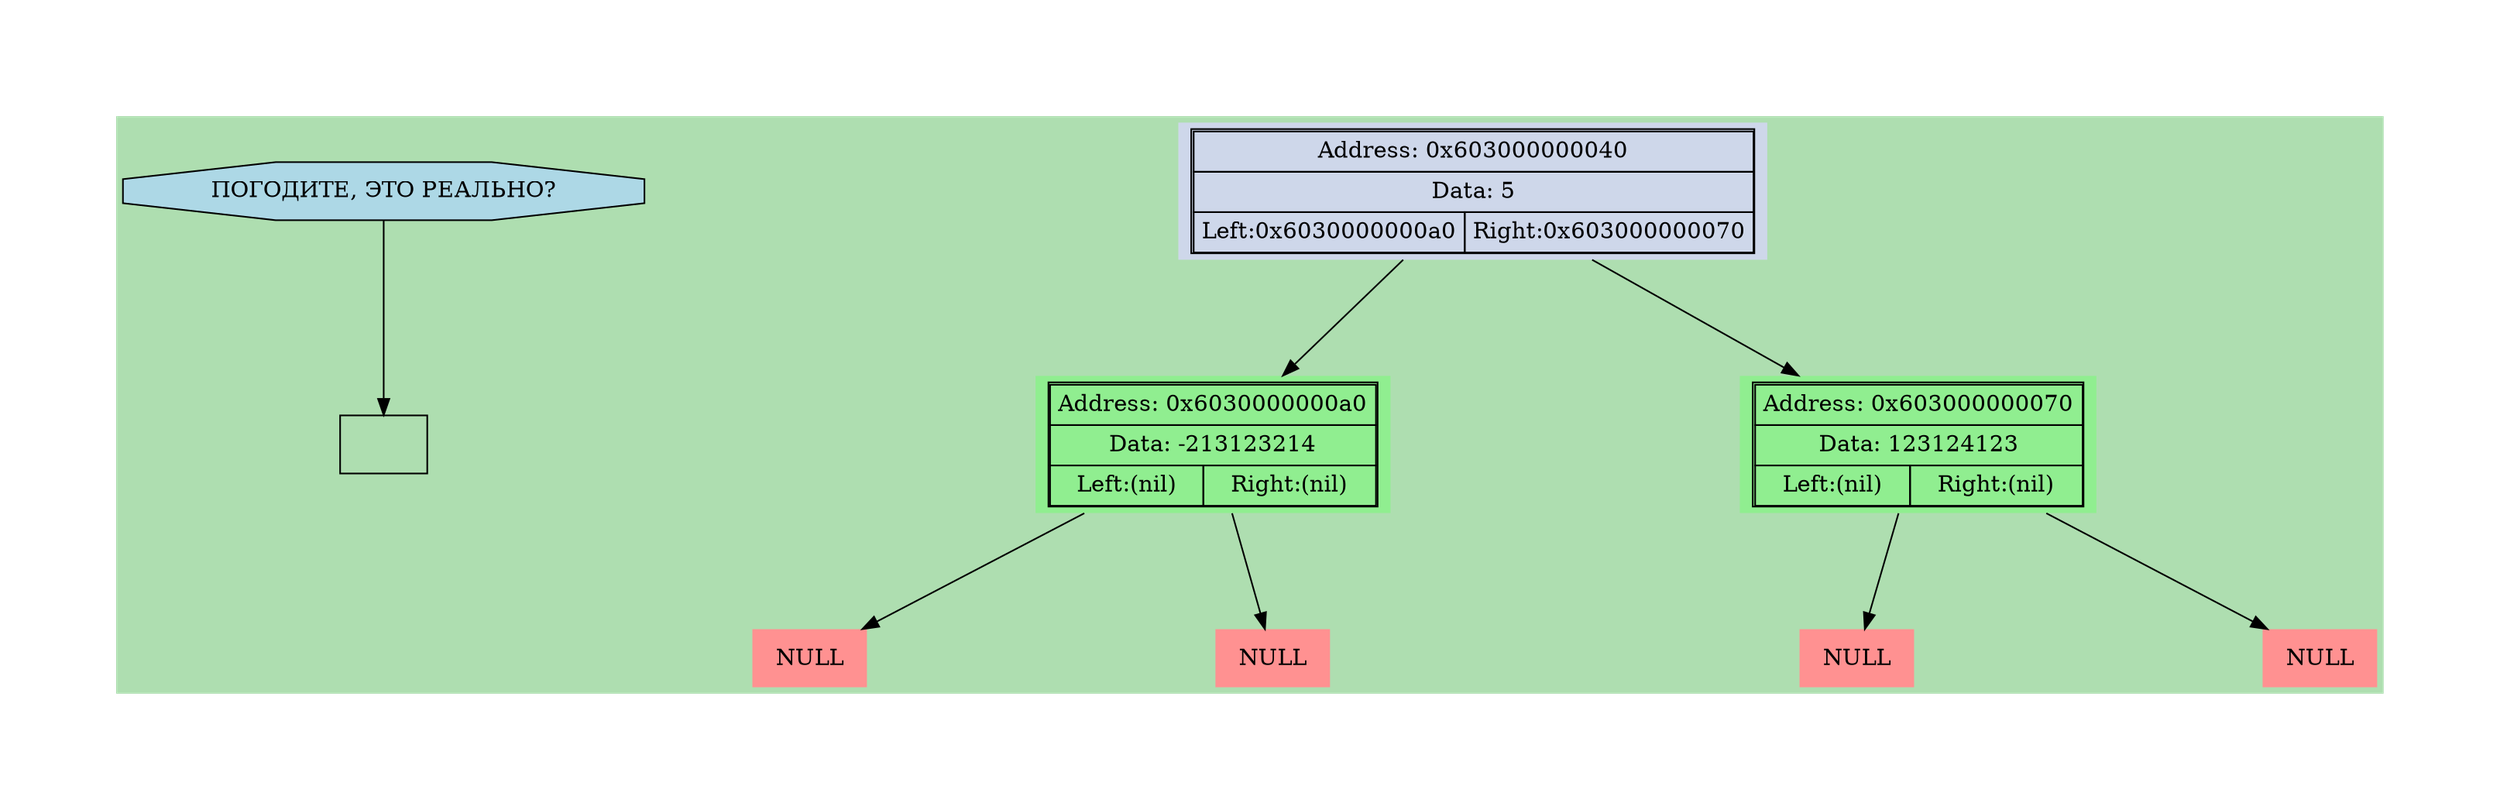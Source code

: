 digraph LIST{
node123456789 [label=" ", shape=box, imagescale=true, image="dumps/html/dump_monya.png"]
node1234567890 [label="ПОГОДИТЕ, ЭТО РЕАЛЬНО?", textsize=40, textstyle="bold", shape="octagon", style="filled", fillcolor="lightblue"]node1234567890 -> node123456789
harset = "UTF-8";
node [shape=plaintext];
bgcolor = "#0000aa";
fontcolor = black;
fontsize = 18;
style = "italic";
margin = 1;
ranksep = 1;
nodesep = 3;
bgcolor = "#aedeb0";
"0x6030000000a0" [style = "filled", fillcolor = "lightgreen", label=<
<table border="1" cellspacing="0" cellpadding="4">
<tr><td colspan="2">Address: 0x6030000000a0</td></tr>
<tr><td colspan="2">Data: -213123214</td></tr>
<tr><td align = "center" >Left:(nil)</td><td align = "center" >Right:(nil)</td></tr></table>>];

"0x603000000040" -> "0x6030000000a0";
"0x6030000000a8" [style = "filled", fillcolor = "#ff9191", label=<
<table border = "0" cellspacing="2" cellpadding="4">
<tr><td>NULL</td></tr></table>>];

"0x6030000000a0" -> "0x6030000000a8";
"0x6030000000b0" [style = "filled", fillcolor = "#ff9191", label=<
<table border = "0" cellspacing="2" cellpadding="4">
<tr><td>NULL</td></tr></table>>];

"0x6030000000a0" -> "0x6030000000b0";
"0x6030000000a0" [style = "filled", fillcolor = "lightgreen", label=<
<table border="1" cellspacing="0" cellpadding="4">
<tr><td colspan="2">Address: 0x6030000000a0</td></tr>
<tr><td colspan="2">Data: -213123214</td></tr>
<tr><td align = "center" >Left:(nil)</td><td align = "center" >Right:(nil)</td></tr></table>>];

"0x603000000070" [style = "filled", fillcolor = "lightgreen", label=<
<table border="1" cellspacing="0" cellpadding="4">
<tr><td colspan="2">Address: 0x603000000070</td></tr>
<tr><td colspan="2">Data: 123124123</td></tr>
<tr><td align = "center" >Left:(nil)</td><td align = "center" >Right:(nil)</td></tr></table>>];

"0x603000000040" -> "0x603000000070";
"0x603000000078" [style = "filled", fillcolor = "#ff9191", label=<
<table border = "0" cellspacing="2" cellpadding="4">
<tr><td>NULL</td></tr></table>>];

"0x603000000070" -> "0x603000000078";
"0x603000000080" [style = "filled", fillcolor = "#ff9191", label=<
<table border = "0" cellspacing="2" cellpadding="4">
<tr><td>NULL</td></tr></table>>];

"0x603000000070" -> "0x603000000080";
"0x603000000070" [style = "filled", fillcolor = "lightgreen", label=<
<table border="1" cellspacing="0" cellpadding="4">
<tr><td colspan="2">Address: 0x603000000070</td></tr>
<tr><td colspan="2">Data: 123124123</td></tr>
<tr><td align = "center" >Left:(nil)</td><td align = "center" >Right:(nil)</td></tr></table>>];

"0x603000000040" [style = "filled", fillcolor = "#ced7ea", label=<
<table border="1" cellspacing="0" cellpadding="4">
<tr><td colspan="2">Address: 0x603000000040</td></tr>
<tr><td colspan="2">Data: 5</td></tr>
<tr><td align = "center" >Left:0x6030000000a0</td><td align = "center" >Right:0x603000000070</td></tr></table>>];

}